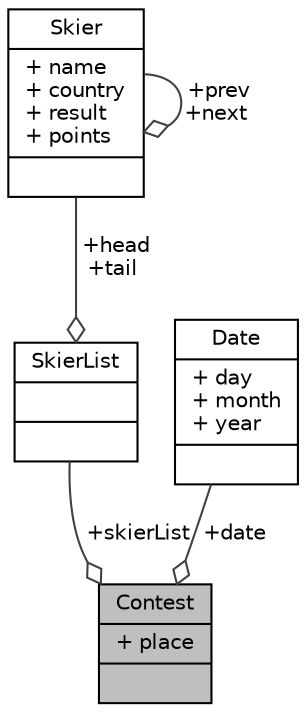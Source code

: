 digraph "Contest"
{
 // LATEX_PDF_SIZE
  edge [fontname="Helvetica",fontsize="10",labelfontname="Helvetica",labelfontsize="10"];
  node [fontname="Helvetica",fontsize="10",shape=record];
  Node1 [label="{Contest\n|+ place\l|}",height=0.2,width=0.4,color="black", fillcolor="grey75", style="filled", fontcolor="black",tooltip=" "];
  Node2 -> Node1 [color="grey25",fontsize="10",style="solid",label=" +skierList" ,arrowhead="odiamond",fontname="Helvetica"];
  Node2 [label="{SkierList\n||}",height=0.2,width=0.4,color="black", fillcolor="white", style="filled",URL="$structSkierList.html",tooltip=" "];
  Node3 -> Node2 [color="grey25",fontsize="10",style="solid",label=" +head\n+tail" ,arrowhead="odiamond",fontname="Helvetica"];
  Node3 [label="{Skier\n|+ name\l+ country\l+ result\l+ points\l|}",height=0.2,width=0.4,color="black", fillcolor="white", style="filled",URL="$structSkier.html",tooltip=" "];
  Node3 -> Node3 [color="grey25",fontsize="10",style="solid",label=" +prev\n+next" ,arrowhead="odiamond",fontname="Helvetica"];
  Node4 -> Node1 [color="grey25",fontsize="10",style="solid",label=" +date" ,arrowhead="odiamond",fontname="Helvetica"];
  Node4 [label="{Date\n|+ day\l+ month\l+ year\l|}",height=0.2,width=0.4,color="black", fillcolor="white", style="filled",URL="$structDate.html",tooltip=" "];
}
